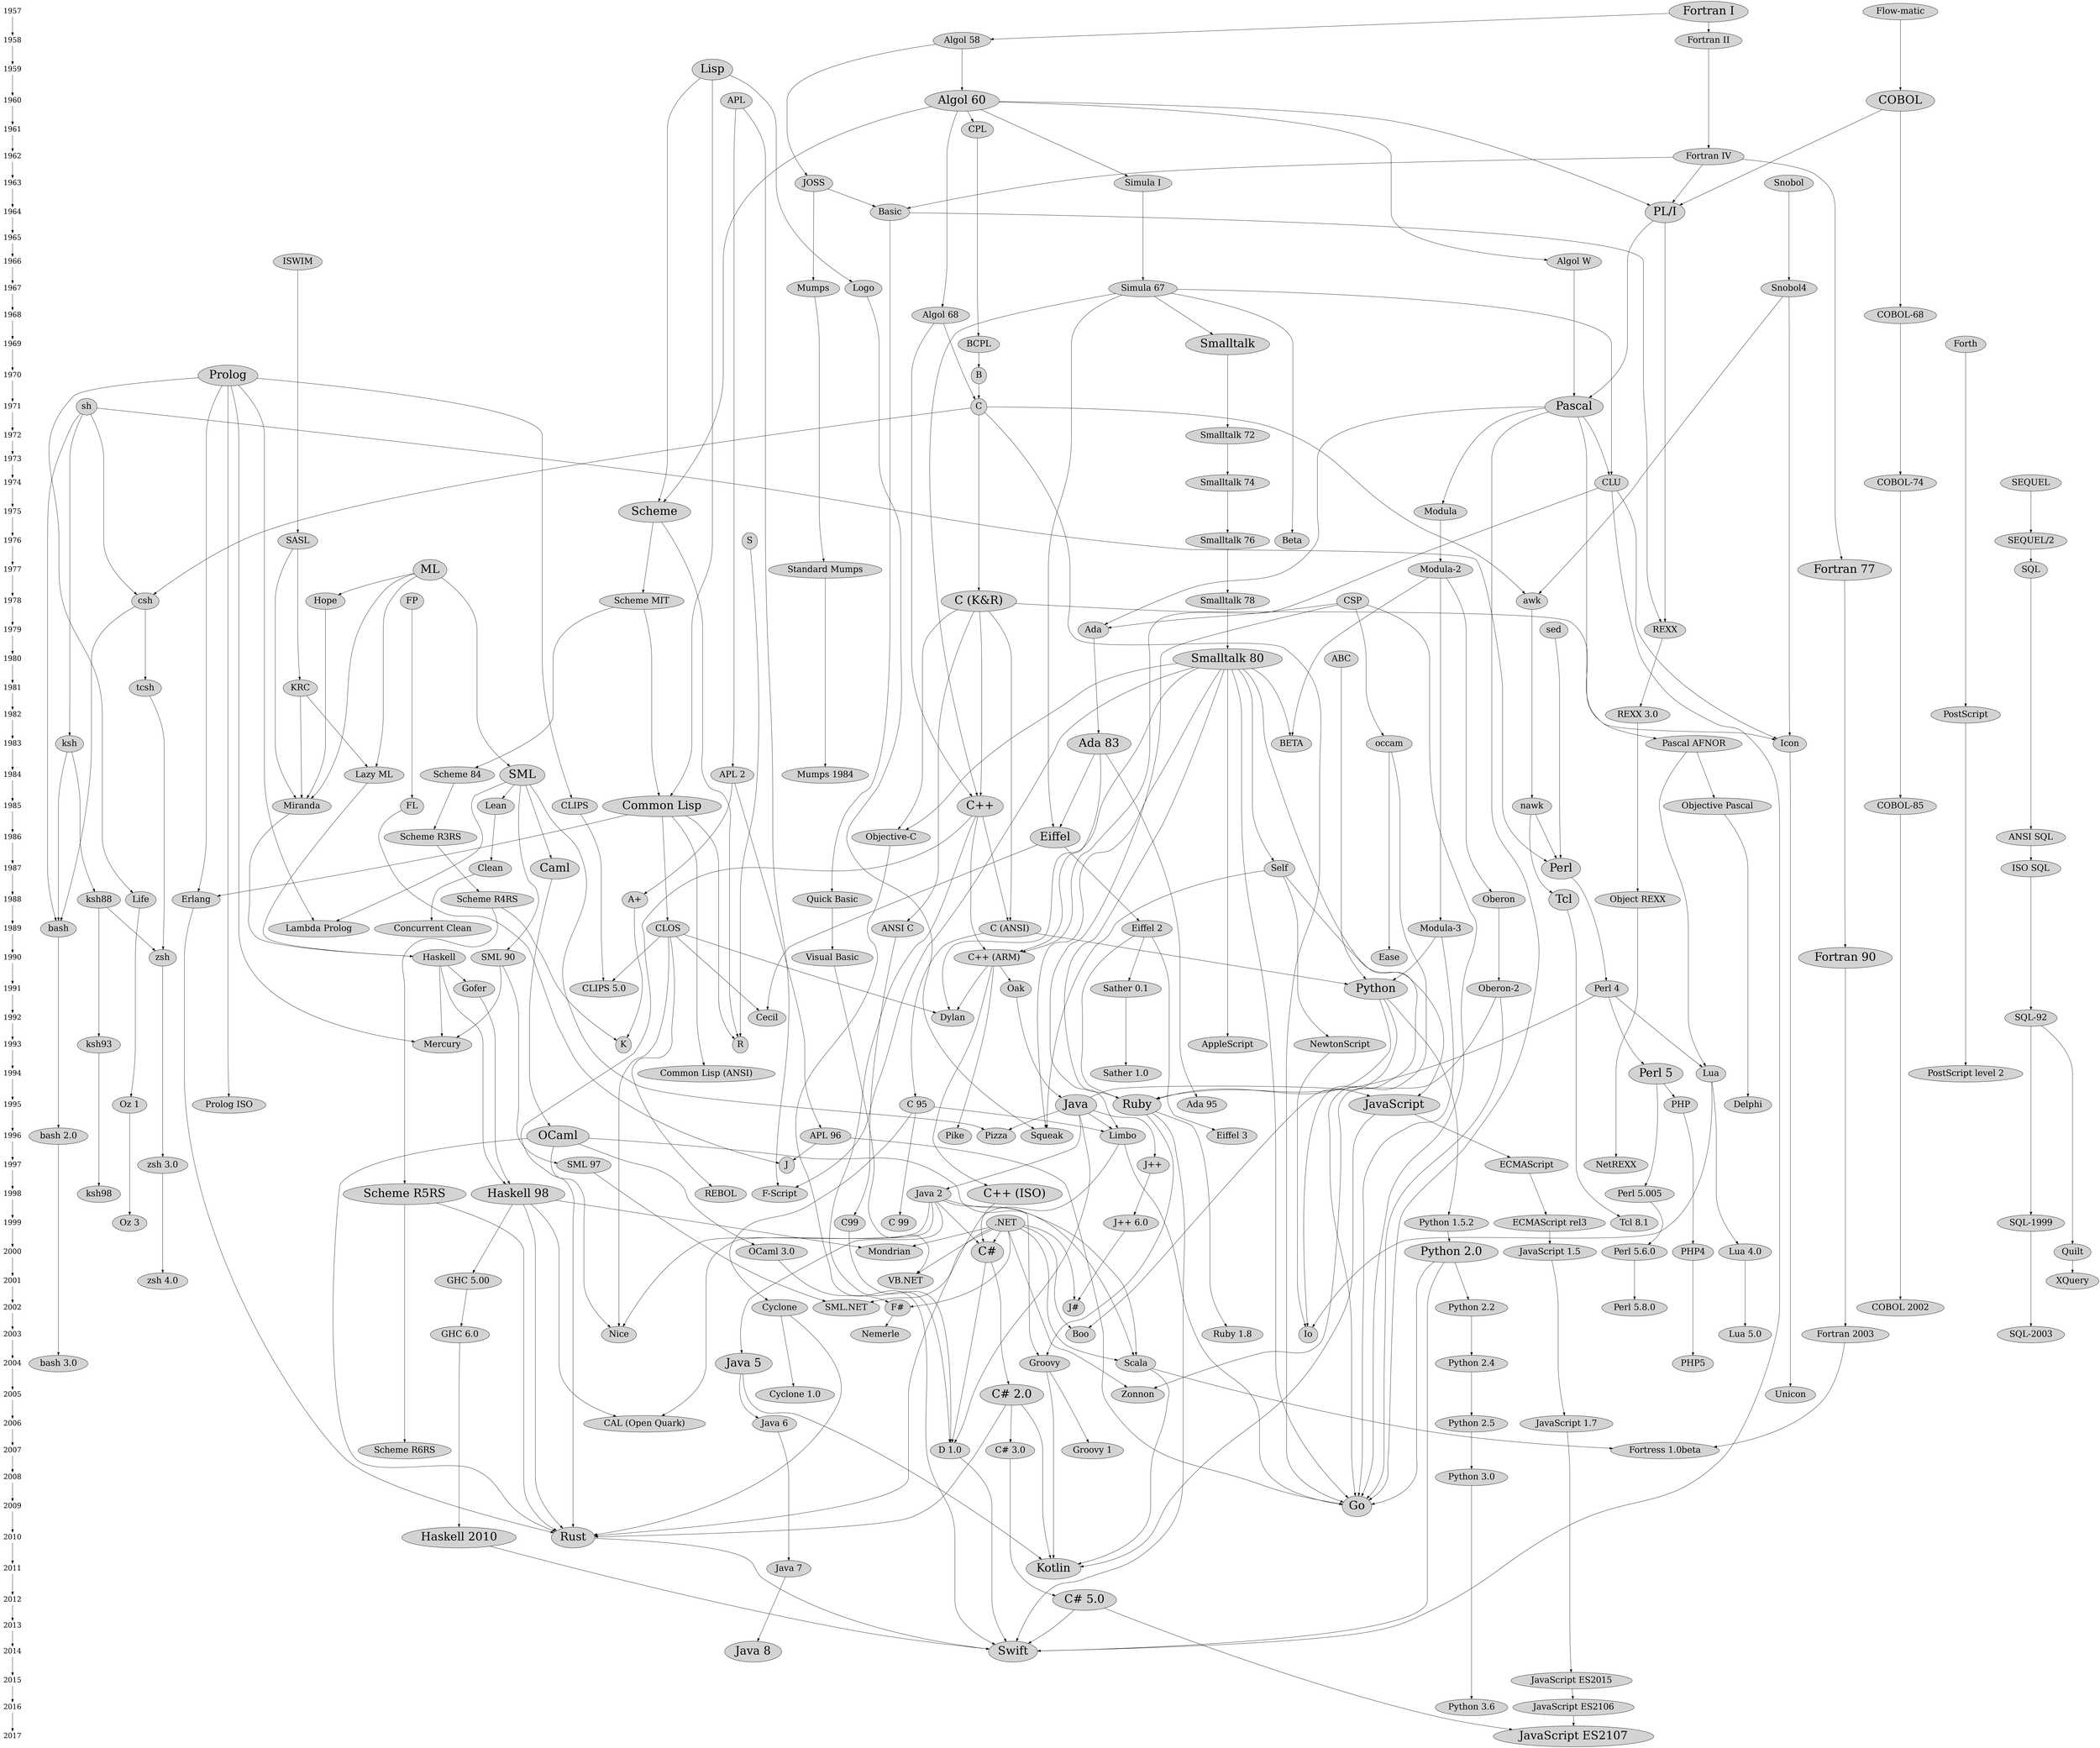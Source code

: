 
digraph dd {
  {
    node [ shape=plaintext,fontsize=25 ];

1957 -> 1958 -> 1959 -> 1960 -> 1961 -> 1962 -> 1963 -> 1964 -> 1965 -> 1966 -> 1967 -> 1968 -> 1969 -> 1970 -> 1971 -> 1972 -> 1973 -> 1974 -> 1975 -> 1976 -> 1977 -> 1978 -> 1979 -> 1980 -> 1981 -> 1982 -> 1983 -> 1984 -> 1985 -> 1986 -> 1987 -> 1988 -> 1989 -> 1990 -> 1991 -> 1992 -> 1993 -> 1994 -> 1995 -> 1996 -> 1997 -> 1998 -> 1999 -> 2000 -> 2001 -> 2002 -> 2003 -> 2004 -> 2005 -> 2006 -> 2007 -> 2008 -> 2009 -> 2010 -> 2011 -> 2012 -> 2013 -> 2014 -> 2015 -> 2016 -> 2017
  }

node [ fontsize=30, style=filled ];
{ rank = same ; 1983 ; "Pascal AFNOR" ; "occam" ; "ksh" ; "Ada 83" [ fontsize=40 ] ; "Icon" ; "BETA" }
{ rank = same ; 2005 ; "Cyclone 1.0" ; "C# 2.0" [ fontsize=40 ] ; "Unicon" ; "Zonnon" }
{ rank = same ; 1971 ; "sh" ; "C" ; "Pascal" [ fontsize=40 ] }
{ rank = same ; 1969 ; "Forth" ; "Smalltalk" [ fontsize=40 ] ; "BCPL" }
{ rank = same ; 1995 ; "Prolog ISO" ; "Java" [ fontsize=40 ] ; "Oz 1" ; "JavaScript" [ fontsize=40 ] ; "C 95" ; "Delphi" ; "Ada 95" ; "Ruby" [ fontsize=40 ] ; "PHP" }
{ rank = same ; 1977 ; "Standard Mumps" ; "Modula-2" ; "SQL" ; "ML" [ fontsize=40 ] ; "Fortran 77" [ fontsize=40 ] }
{ rank = same ; 2015 ; "JavaScript ES2015" }
{ rank = same ; 1958 ; "Fortran II" ; "Algol 58" }
{ rank = same ; 1970 ; "Prolog" [ fontsize=40 ] ; "B" }
{ rank = same ; 1999 ; "Python 1.5.2" ; "Tcl 8.1" ; "J++ 6.0" ; ".NET" ; "Oz 3" ; "ECMAScript rel3" ; "SQL-1999" ; "C99" ; "C 99" }
{ rank = same ; 1976 ; "SEQUEL/2" ; "Beta" ; "S" ; "SASL" ; "Smalltalk 76" }
{ rank = same ; 2009 ; "Go" [ fontsize=40 ] }
{ rank = same ; 1957 ; "Flow-matic" ; "Fortran I" [ fontsize=40 ] }
{ rank = same ; 1978 ; "C (K&R)" [ fontsize=40 ] ; "csh" ; "Hope" ; "awk" ; "FP" ; "Smalltalk 78" ; "CSP" ; "Scheme MIT" }
{ rank = same ; 1963 ; "Simula I" ; "JOSS" ; "Snobol" }
{ rank = same ; 1989 ; "bash" ; "ANSI C" ; "C (ANSI)" ; "Concurrent Clean" ; "Modula-3" ; "Lambda Prolog" ; "Eiffel 2" ; "CLOS" }
{ rank = same ; 2003 ; "Nice" ; "GHC 6.0" ; "Io" ; "Boo" ; "Ruby 1.8" ; "Lua 5.0" ; "Nemerle" ; "SQL-2003" ; "Fortran 2003" }
{ rank = same ; 1985 ; "Common Lisp" [ fontsize=40 ] ; "nawk" ; "FL" ; "Lean" ; "Miranda" ; "CLIPS" ; "C++" [ fontsize=40 ] ; "Objective Pascal" ; "COBOL-85" }
{ rank = same ; 1972 ; "Smalltalk 72" }
{ rank = same ; 1974 ; "Smalltalk 74" ; "SEQUEL" ; "CLU" ; "COBOL-74" }
{ rank = same ; 1993 ; "R" ; "Mercury" ; "AppleScript" ; "ksh93" ; "K" ; "NewtonScript" }
{ rank = same ; 1962 ; "Fortran IV" }
{ rank = same ; 1964 ; "Basic" ; "PL/I" [ fontsize=40 ] }
{ rank = same ; 2008 ; "Python 3.0" }
{ rank = same ; 1986 ; "Scheme R3RS" ; "ANSI SQL" ; "Eiffel" [ fontsize=40 ] ; "Objective-C" }
{ rank = same ; 1998 ; "REBOL" ; "C++ (ISO)" [ fontsize=40 ] ; "Java 2" ; "F-Script" ; "Scheme R5RS" [ fontsize=40 ] ; "Perl 5.005" ; "Haskell 98" [ fontsize=40 ] ; "ksh98" }
{ rank = same ; 1981 ; "KRC" ; "tcsh" }
{ rank = same ; 1959 ; "Lisp" [ fontsize=40 ] }
{ rank = same ; 1994 ; "Sather 1.0" ; "Lua" ; "PostScript level 2" ; "Common Lisp (ANSI)" ; "Perl 5" [ fontsize=40 ] }
{ rank = same ; 1992 ; "Dylan" ; "SQL-92" ; "Cecil" }
{ rank = same ; 2014 ; "Java 8" [ fontsize=40 ] ; "Swift" [ fontsize=40 ] }
{ rank = same ; 2012 ; "C# 5.0" [ fontsize=40 ] }
{ rank = same ; 2002 ; "COBOL 2002" ; "Perl 5.8.0" ; "J#" ; "SML.NET" ; "Cyclone" ; "Python 2.2" ; "F#" }
{ rank = same ; 2004 ; "Java 5" [ fontsize=40 ] ; "Python 2.4" ; "bash 3.0" ; "PHP5" ; "Groovy" ; "Scala" }
{ rank = same ; 1980 ; "Smalltalk 80" [ fontsize=40 ] ; "ABC" }
{ rank = same ; 1968 ; "Algol 68" ; "COBOL-68" }
{ rank = same ; 1987 ; "Perl" [ fontsize=40 ] ; "ISO SQL" ; "Self" ; "Clean" ; "Caml" [ fontsize=40 ] }
{ rank = same ; 2017 ; "JavaScript ES2107" [ fontsize=40 ] }
{ rank = same ; 1975 ; "Modula" ; "Scheme" [ fontsize=40 ] }
{ rank = same ; 2001 ; "GHC 5.00" ; "zsh 4.0" ; "VB.NET" ; "XQuery" }
{ rank = same ; 1966 ; "ISWIM" ; "Algol W" }
{ rank = same ; 1997 ; "SML 97" ; "J++" ; "J" ; "zsh 3.0" ; "ECMAScript" ; "NetREXX" }
{ rank = same ; 1990 ; "Visual Basic" ; "C++ (ARM)" ; "Ease" ; "Haskell" ; "Fortran 90" [ fontsize=40 ] ; "SML 90" ; "zsh" }
{ rank = same ; 2010 ; "Haskell 2010" [ fontsize=40 ] ; "Rust" [ fontsize=40 ] }
{ rank = same ; 2000 ; "Lua 4.0" ; "PHP4" ; "Quilt" ; "OCaml 3.0" ; "C#" [ fontsize=40 ] ; "Mondrian" ; "JavaScript 1.5" ; "Python 2.0" [ fontsize=40 ] ; "Perl 5.6.0" }
{ rank = same ; 1984 ; "Lazy ML" ; "SML" [ fontsize=40 ] ; "APL 2" ; "Scheme 84" ; "Mumps 1984" }
{ rank = same ; 1982 ; "REXX 3.0" ; "PostScript" }
{ rank = same ; 2011 ; "Java 7" ; "Kotlin" [ fontsize=40 ] }
{ rank = same ; 1991 ; "Oak" ; "CLIPS 5.0" ; "Oberon-2" ; "Sather 0.1" ; "Perl 4" ; "Python" [ fontsize=40 ] ; "Gofer" }
{ rank = same ; 2007 ; "C# 3.0" ; "Fortress 1.0beta" ; "Groovy 1" ; "Scheme R6RS" ; "D 1.0" }
{ rank = same ; 1988 ; "Erlang" ; "ksh88" ; "Life" ; "Oberon" ; "A+" ; "Quick Basic" ; "Tcl" [ fontsize=40 ] ; "Scheme R4RS" ; "Object REXX" }
{ rank = same ; 1960 ; "COBOL" [ fontsize=40 ] ; "Algol 60" [ fontsize=40 ] ; "APL" }
{ rank = same ; 2016 ; "JavaScript ES2106" ; "Python 3.6" }
{ rank = same ; 1996 ; "Limbo" ; "bash 2.0" ; "Pike" ; "Squeak" ; "OCaml" [ fontsize=40 ] ; "APL 96" ; "Eiffel 3" ; "Pizza" }
{ rank = same ; 1967 ; "Simula 67" ; "Snobol4" ; "Logo" ; "Mumps" }
{ rank = same ; 1979 ; "sed" ; "REXX" ; "Ada" }
{ rank = same ; 2006 ; "JavaScript 1.7" ; "Python 2.5" ; "CAL (Open Quark)" ; "Java 6" }
{ rank = same ; 1961 ; "CPL" }

"Fortran 77" -> "Fortran 90" [weight=3]
"Simula 67" -> "C++"
"Algol 68" -> "C++"
"C (K&R)" -> "C++"
"Haskell 98" -> "Mondrian"
".NET" -> "Mondrian"
"Fortran II" -> "Fortran IV" [weight=3]
"Smalltalk 80" -> "AppleScript"
"SQL-92" -> "SQL-1999" [weight=3]
"Perl 5" -> "Perl 5.005" [weight=3]
"Clean" -> "Concurrent Clean" [weight=3]
"Scheme R3RS" -> "Scheme R4RS" [weight=3]
"Rust" -> "Swift"
"Objective-C" -> "Swift"
"CLU" -> "Swift"
"Haskell 2010" -> "Swift"
"C# 5.0" -> "Swift"
"Ruby" -> "Swift"
"D 1.0" -> "Swift"
"Python 2.0" -> "Swift"
"C++" -> "C (ANSI)"
"C (K&R)" -> "C (ANSI)"
"APL" -> "APL 2" [weight=3]
"SML" -> "Caml"
".NET" -> "SML.NET"
"SML 97" -> "SML.NET"
"C (K&R)" -> "ANSI C" [weight=3]
"JOSS" -> "Mumps" [weight=3]
"Simula 67" -> "Eiffel"
"Ada 83" -> "Eiffel"
"Smalltalk 74" -> "Smalltalk 76" [weight=3]
"Algol 60" -> "CPL"
"SQL" -> "ANSI SQL" [weight=3]
"Smalltalk 78" -> "Smalltalk 80" [weight=3]
"APL 96" -> "J"
"FL" -> "J"
"SML" -> "Pizza"
"Java" -> "Pizza"
"C++" -> "D 1.0"
"Java" -> "D 1.0"
"C#" -> "D 1.0"
"C99" -> "D 1.0"
".NET" -> "Scala"
"Java 2" -> "Scala"
"OCaml" -> "Scala"
"JavaScript ES2106" -> "JavaScript ES2107" [weight=3]
"C# 5.0" -> "JavaScript ES2107"
"ISWIM" -> "SASL" [weight=3]
"ECMAScript rel3" -> "JavaScript 1.5" [weight=3]
"Lisp" -> "Logo"
"Simula 67" -> "CLU"
"Pascal" -> "CLU"
"BCPL" -> "B" [weight=3]
"Lean" -> "Clean" [weight=3]
"Prolog" -> "Mercury"
"Haskell" -> "Mercury"
"SML 90" -> "Mercury"
"PHP4" -> "PHP5" [weight=3]
"Snobol4" -> "Icon"
"CLU" -> "Icon"
"C (K&R)" -> "Icon"
"SEQUEL/2" -> "SQL" [weight=3]
"Smalltalk 80" -> "Self"
"Scheme 84" -> "Scheme R3RS" [weight=3]
".NET" -> "C#"
"Java 2" -> "C#"
"C++ (ISO)" -> "C#"
"Oz 1" -> "Oz 3" [weight=3]
"ECMAScript" -> "ECMAScript rel3" [weight=3]
"Python 3.0" -> "Python 3.6" [weight=3]
"Ada 83" -> "Ada 95" [weight=3]
"Objective Pascal" -> "Delphi" [weight=3]
"ML" -> "SML" [weight=3]
"Java 2" -> "Groovy"
"Ruby" -> "Groovy"
"Modula-3" -> "Python"
"ABC" -> "Python" [weight=3]
"C (ANSI)" -> "Python"
"COBOL-68" -> "COBOL-74" [weight=3]
"C (ANSI)" -> "C 95" [weight=3]
"C# 3.0" -> "C# 5.0" [weight=3]
"Miranda" -> "Haskell"
"Lazy ML" -> "Haskell"
"nawk" -> "Tcl"
"Algol 60" -> "Algol W"
"Self" -> "NewtonScript"
"Pascal" -> "Ada"
"CSP" -> "Ada"
"ksh88" -> "zsh"
"tcsh" -> "zsh"
"A+" -> "K"
"Scheme R4RS" -> "K"
"JavaScript" -> "Kotlin"
"Scala" -> "Kotlin"
"C# 2.0" -> "Kotlin"
"Java 5" -> "Kotlin"
"Groovy" -> "Kotlin"
"SQL-1999" -> "SQL-2003" [weight=3]
"F#" -> "Nemerle" [weight=3]
"Eiffel" -> "Eiffel 2" [weight=3]
"Visual Basic" -> "VB.NET"
".NET" -> "VB.NET"
"JavaScript 1.7" -> "JavaScript ES2015" [weight=3]
"Gofer" -> "Haskell 98"
"Haskell" -> "Haskell 98"
"SML" -> "Lambda Prolog"
"Prolog" -> "Lambda Prolog"
"Perl 5.005" -> "Perl 5.6.0" [weight=3]
"Smalltalk 80" -> "Ruby"
"Eiffel 2" -> "Ruby"
"Python" -> "Ruby"
"Perl 4" -> "Ruby"
"Java 6" -> "Java 7" [weight=3]
"JavaScript" -> "ECMAScript" [weight=3]
"Lua 4.0" -> "Lua 5.0" [weight=3]
"Standard Mumps" -> "Mumps 1984" [weight=3]
"OCaml 3.0" -> "F#"
".NET" -> "F#"
"ksh93" -> "ksh98" [weight=3]
"COBOL-74" -> "COBOL-85" [weight=3]
"Erlang" -> "Rust"
"Cyclone" -> "Rust"
"OCaml" -> "Rust"
"Scheme R5RS" -> "Rust"
"Limbo" -> "Rust"
"C++" -> "Rust"
"C# 2.0" -> "Rust"
"Haskell 98" -> "Rust"
"Eiffel" -> "Cecil"
"CLOS" -> "Cecil"
"Fortran 90" -> "Fortran 2003" [weight=3]
"Scheme" -> "Scheme MIT" [weight=3]
"Python 2.0" -> "Python 2.2" [weight=3]
"Object REXX" -> "NetREXX" [weight=3]
"REXX 3.0" -> "Object REXX" [weight=3]
"Quilt" -> "XQuery" [weight=3]
"Common Lisp" -> "CLOS"
"Perl 5" -> "PHP"
"Smalltalk 80" -> "Objective-C"
"C (K&R)" -> "Objective-C"
"Haskell 98" -> "GHC 5.00" [weight=3]
"Smalltalk 76" -> "Smalltalk 78" [weight=3]
"SML" -> "SML 90" [weight=3]
"Scheme MIT" -> "Scheme 84" [weight=3]
"ISO SQL" -> "SQL-92" [weight=3]
"PL/I" -> "Pascal"
"Algol W" -> "Pascal" [weight=3]
"Lisp" -> "Scheme"
"Algol 60" -> "Scheme"
"Haskell" -> "Gofer"
"Fortran IV" -> "Fortran 77" [weight=3]
"C 95" -> "Cyclone"
"ANSI C" -> "C99" [weight=3]
"C 95" -> "C 99" [weight=3]
"csh" -> "tcsh" [weight=3]
"Pascal AFNOR" -> "Objective Pascal" [weight=3]
"Modula-2" -> "Modula-3" [weight=3]
"Modula-2" -> "BETA"
"Smalltalk 80" -> "BETA"
"ksh88" -> "ksh93" [weight=3]
"zsh" -> "zsh 3.0" [weight=3]
"zsh 3.0" -> "zsh 4.0" [weight=3]
"Python 1.5.2" -> "Python 2.0" [weight=3]
"sh" -> "ksh"
"Algol 58" -> "Algol 60" [weight=3]
"GHC 6.0" -> "Haskell 2010" [weight=3]
"CLOS" -> "REBOL"
"Flow-matic" -> "COBOL"
"Smalltalk 80" -> "Squeak"
"Self" -> "Squeak"
"Logo" -> "Squeak"
"PL/I" -> "REXX"
"Basic" -> "REXX"
"Lisp" -> "Common Lisp"
"Scheme MIT" -> "Common Lisp"
"C++ (ARM)" -> "Pike"
"Simula 67" -> "Smalltalk"
"PHP" -> "PHP4" [weight=3]
"Prolog" -> "Life"
"ML" -> "Lazy ML"
"KRC" -> "Lazy ML"
"GHC 5.00" -> "GHC 6.0" [weight=3]
"Pascal" -> "Modula"
"Lua" -> "Lua 4.0" [weight=3]
"Perl 5.6.0" -> "Perl 5.8.0" [weight=3]
"C#" -> "C# 2.0" [weight=3]
"NewtonScript" -> "Io"
"Lua" -> "Io"
"Smalltalk 80" -> "Io"
"Common Lisp" -> "Common Lisp (ANSI)" [weight=3]
"SML 90" -> "SML 97" [weight=3]
"REXX" -> "REXX 3.0" [weight=3]
"C++ (ARM)" -> "C++ (ISO)" [weight=3]
"Oberon" -> "Oberon-2" [weight=3]
"Python 2.2" -> "Python 2.4" [weight=3]
"Java 2" -> "Java 5" [weight=3]
"Java 7" -> "Java 8" [weight=3]
"PostScript" -> "PostScript level 2" [weight=3]
"CLOS" -> "CLIPS 5.0"
"CLIPS" -> "CLIPS 5.0" [weight=3]
"JavaScript 1.5" -> "JavaScript 1.7" [weight=3]
"C" -> "C (K&R)" [weight=3]
"COBOL-85" -> "COBOL 2002" [weight=3]
"sh" -> "Perl"
"nawk" -> "Perl"
"sed" -> "Perl"
"Algol 60" -> "Algol 68" [weight=3]
"Java 2" -> "Nice"
"OCaml" -> "Nice"
"CLOS" -> "Nice"
"Pascal" -> "Pascal AFNOR" [weight=3]
"C++ (ARM)" -> "Oak"
"Fortran IV" -> "Basic"
"JOSS" -> "Basic"
"Quick Basic" -> "Visual Basic" [weight=3]
"Mumps" -> "Standard Mumps" [weight=3]
"CSP" -> "occam" [weight=3]
"JavaScript ES2015" -> "JavaScript ES2106" [weight=3]
"Perl 4" -> "Lua"
"Pascal AFNOR" -> "Lua"
"Python" -> "Python 1.5.2" [weight=3]
"ML" -> "Hope"
"Smalltalk" -> "Smalltalk 72" [weight=3]
"Algol 60" -> "PL/I"
"Fortran IV" -> "PL/I"
"COBOL" -> "PL/I"
"ksh" -> "ksh88" [weight=3]
"C" -> "csh"
"sh" -> "csh"
"bash" -> "bash 2.0" [weight=3]
"C 95" -> "Limbo"
"CSP" -> "Limbo"
"Java" -> "Limbo"
"Common Lisp" -> "Erlang"
"Prolog" -> "Erlang"
"Smalltalk 72" -> "Smalltalk 74" [weight=3]
"Sather 0.1" -> "Sather 1.0" [weight=3]
"Cyclone" -> "Cyclone 1.0" [weight=3]
"CPL" -> "BCPL" [weight=3]
"occam" -> "Ease" [weight=3]
"Ruby" -> "Ruby 1.8" [weight=3]
"sh" -> "bash"
"csh" -> "bash"
"ksh" -> "bash"
"Oak" -> "Java" [weight=3]
"Algol 68" -> "C"
"B" -> "C" [weight=3]
"CLU" -> "C++ (ARM)"
"C++" -> "C++ (ARM)" [weight=3]
"Ada 83" -> "C++ (ARM)"
"Fortran I" -> "Algol 58"
"Scheme R5RS" -> "Scheme R6RS" [weight=3]
"Prolog" -> "Prolog ISO" [weight=3]
"Groovy" -> "Groovy 1" [weight=3]
"Smalltalk 80" -> "F-Script"
"APL" -> "F-Script"
"Algol 58" -> "JOSS"
"C" -> "awk"
"Snobol4" -> "awk"
"SEQUEL" -> "SEQUEL/2" [weight=3]
"Haskell 98" -> "CAL (Open Quark)"
"Java 2" -> "CAL (Open Quark)"
"Icon" -> "Unicon" [weight=3]
"Tcl" -> "Tcl 8.1" [weight=3]
"Ada" -> "Ada 83" [weight=3]
"Java 5" -> "Java 6" [weight=3]
"J++" -> "J++ 6.0" [weight=3]
"bash 2.0" -> "bash 3.0" [weight=3]
"Java" -> "JavaScript"
"Self" -> "JavaScript"
"Java" -> "J++"
"Basic" -> "Quick Basic" [weight=3]
"C++ (ARM)" -> "Dylan"
"CLOS" -> "Dylan"
"Smalltalk 80" -> "Dylan"
"Simula 67" -> "Beta"
"Eiffel 2" -> "Eiffel 3" [weight=3]
"Perl" -> "Perl 4" [weight=3]
"Life" -> "Oz 1"
"APL 2" -> "A+"
"Prolog" -> "CLIPS"
"Scheme R4RS" -> "Scheme R5RS" [weight=3]
"Oberon-2" -> "Zonnon"
".NET" -> "Zonnon"
"Forth" -> "PostScript"
"C" -> "Go"
"APL 96" -> "Go"
"Pascal" -> "Go"
"occam" -> "Go"
"Python 2.0" -> "Go"
"Oberon-2" -> "Go"
"Modula-3" -> "Go"
"Limbo" -> "Go"
"Smalltalk 80" -> "Go"
"CSP" -> "Go"
"Python 2.5" -> "Python 3.0" [weight=3]
"J++ 6.0" -> "J#"
".NET" -> "J#"
"S" -> "R" [weight=3]
"Common Lisp" -> "R"
"Scheme" -> "R"
".NET" -> "Boo"
"Python" -> "Boo"
"C# 2.0" -> "C# 3.0" [weight=3]
"Modula" -> "Modula-2" [weight=3]
"Caml" -> "OCaml" [weight=3]
"Java" -> "Java 2" [weight=3]
"OCaml" -> "OCaml 3.0" [weight=3]
"SASL" -> "Miranda"
"Hope" -> "Miranda"
"ML" -> "Miranda"
"KRC" -> "Miranda"
"Algol 60" -> "Simula I"
"Eiffel 2" -> "Sather 0.1"
"Snobol" -> "Snobol4" [weight=3]
"ANSI SQL" -> "ISO SQL" [weight=3]
"Modula-2" -> "Oberon"
"COBOL" -> "COBOL-68" [weight=3]
"SML" -> "Lean"
"Simula I" -> "Simula 67" [weight=3]
"SASL" -> "KRC" [weight=3]
"Scala" -> "Fortress 1.0beta"
"Fortran 2003" -> "Fortress 1.0beta"
"FP" -> "FL" [weight=3]
"APL 2" -> "APL 96" [weight=3]
"SQL-92" -> "Quilt"
"Perl 4" -> "Perl 5" [weight=3]
"awk" -> "nawk" [weight=3]
"Python 2.4" -> "Python 2.5" [weight=3]
"Fortran I" -> "Fortran II" [weight=3]

}